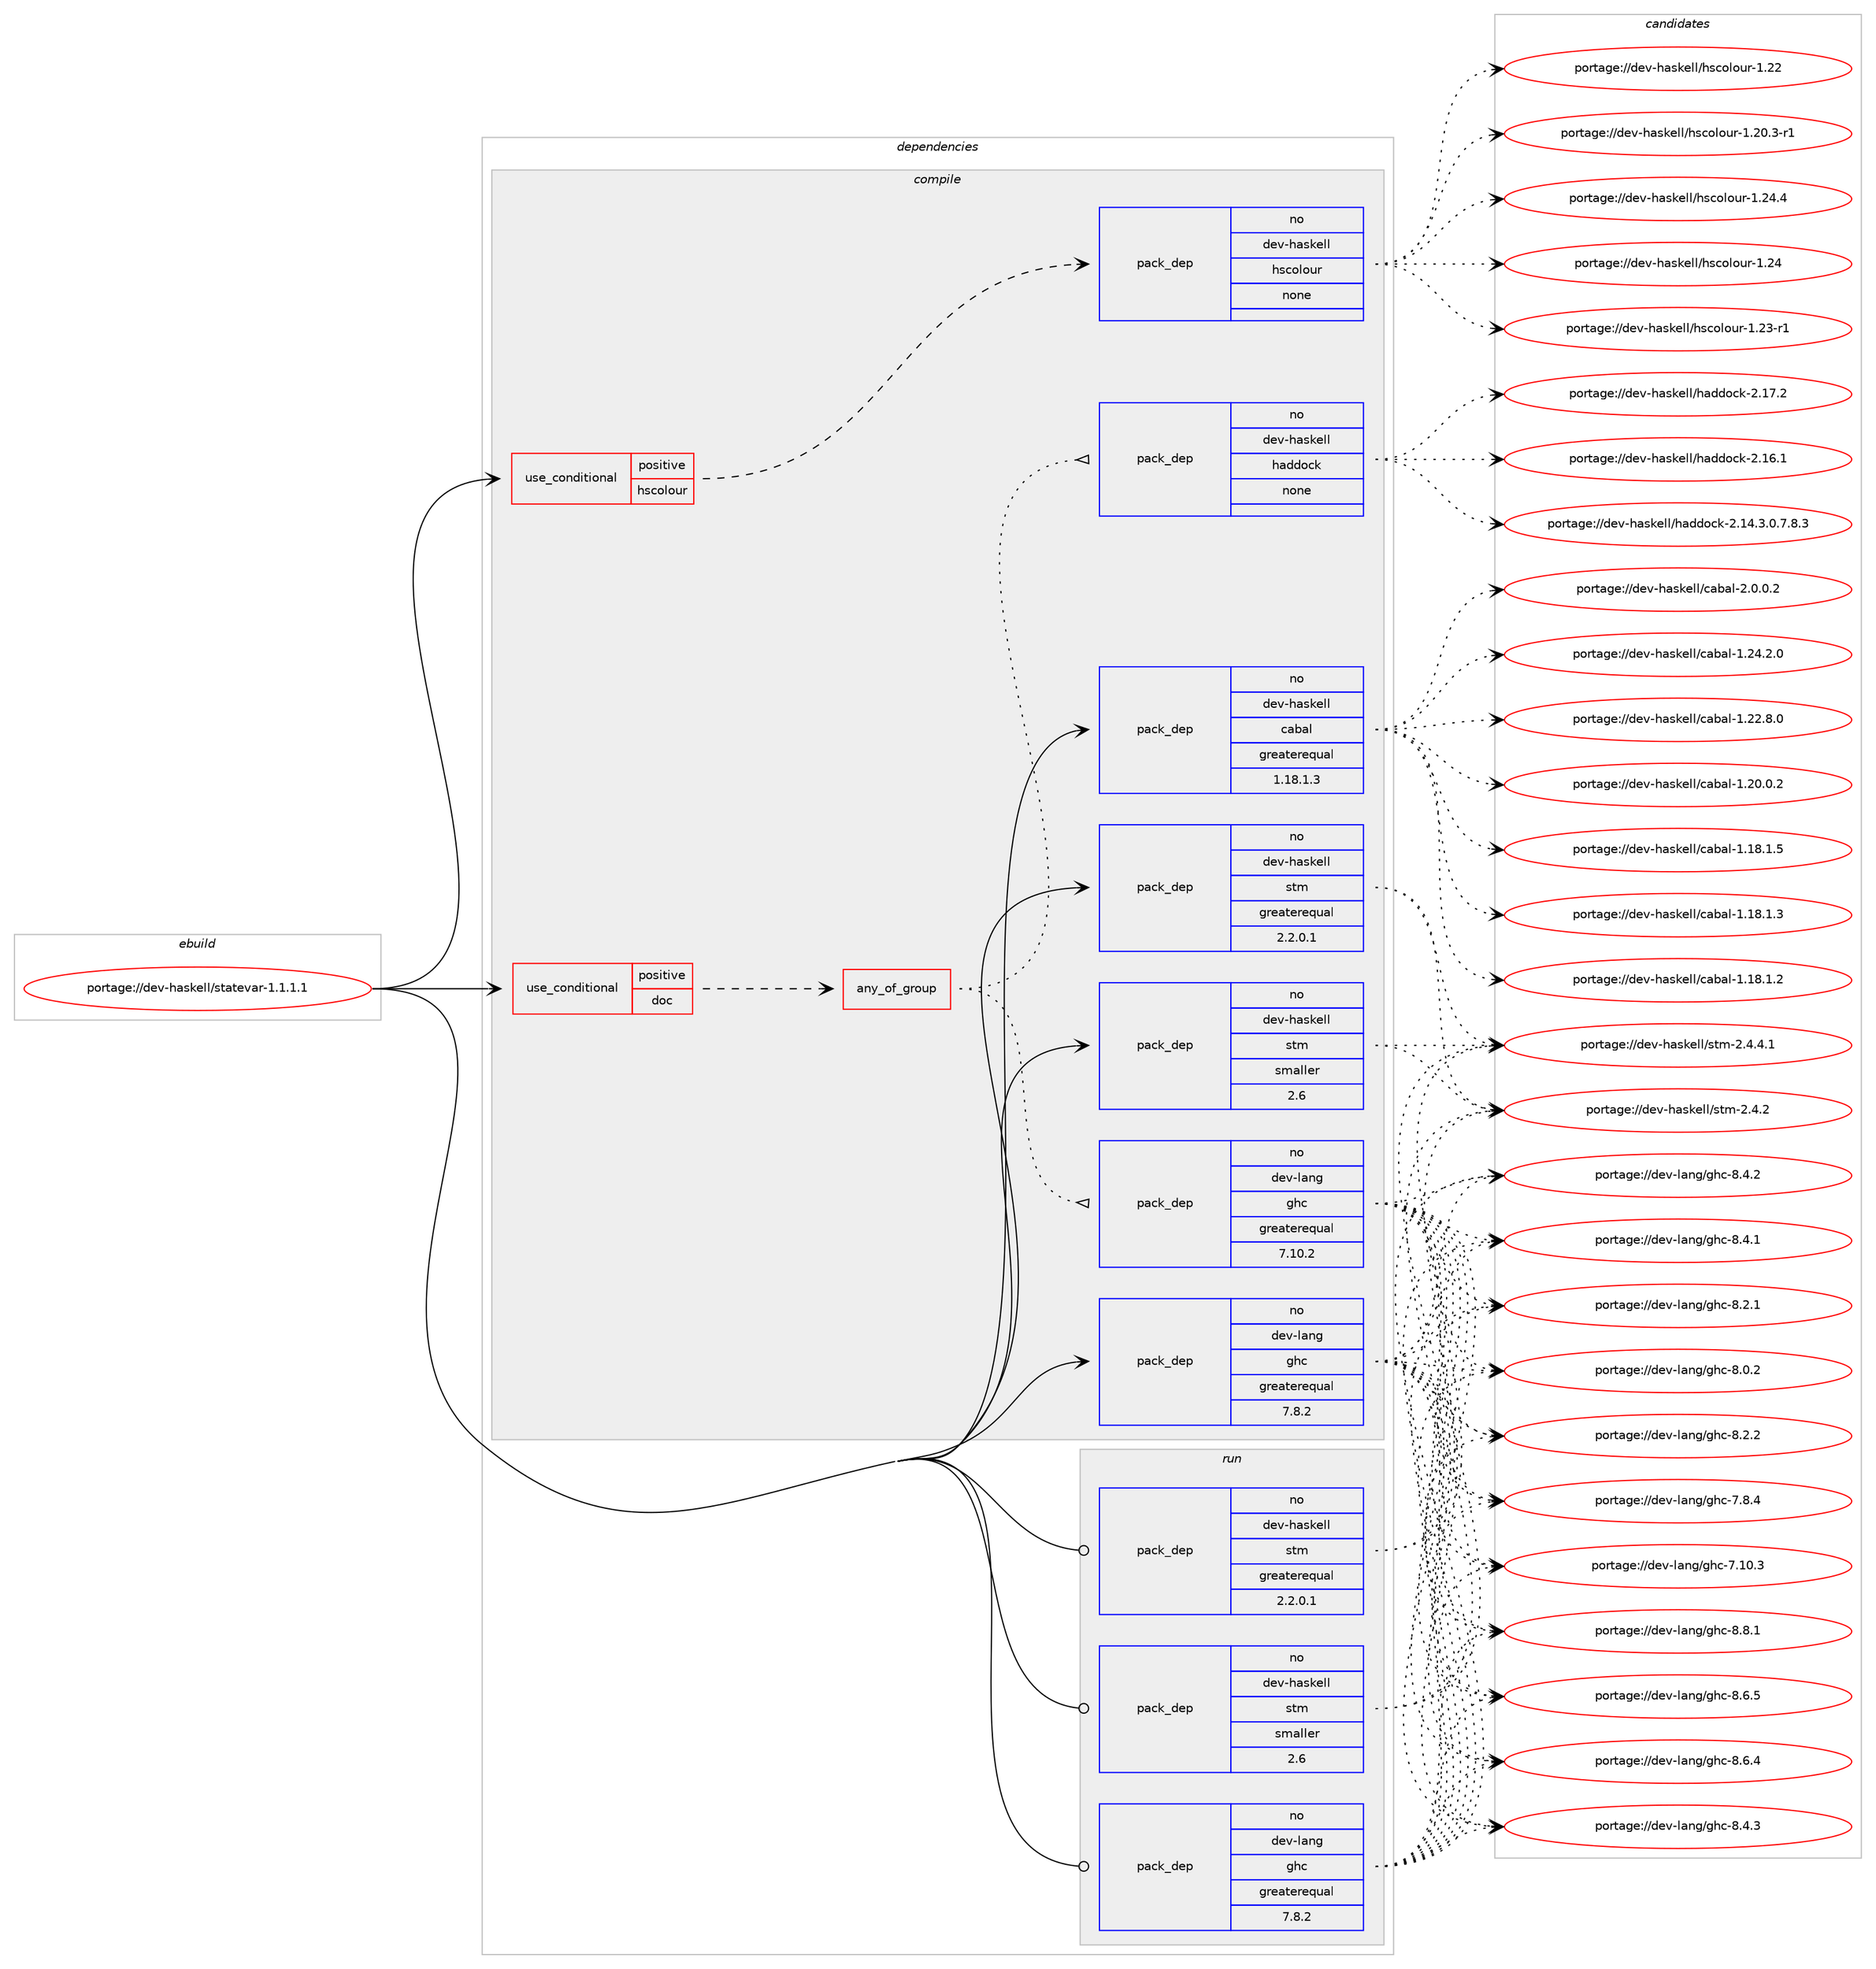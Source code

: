 digraph prolog {

# *************
# Graph options
# *************

newrank=true;
concentrate=true;
compound=true;
graph [rankdir=LR,fontname=Helvetica,fontsize=10,ranksep=1.5];#, ranksep=2.5, nodesep=0.2];
edge  [arrowhead=vee];
node  [fontname=Helvetica,fontsize=10];

# **********
# The ebuild
# **********

subgraph cluster_leftcol {
color=gray;
label=<<i>ebuild</i>>;
id [label="portage://dev-haskell/statevar-1.1.1.1", color=red, width=4, href="../dev-haskell/statevar-1.1.1.1.svg"];
}

# ****************
# The dependencies
# ****************

subgraph cluster_midcol {
color=gray;
label=<<i>dependencies</i>>;
subgraph cluster_compile {
fillcolor="#eeeeee";
style=filled;
label=<<i>compile</i>>;
subgraph cond131672 {
dependency544011 [label=<<TABLE BORDER="0" CELLBORDER="1" CELLSPACING="0" CELLPADDING="4"><TR><TD ROWSPAN="3" CELLPADDING="10">use_conditional</TD></TR><TR><TD>positive</TD></TR><TR><TD>doc</TD></TR></TABLE>>, shape=none, color=red];
subgraph any5732 {
dependency544012 [label=<<TABLE BORDER="0" CELLBORDER="1" CELLSPACING="0" CELLPADDING="4"><TR><TD CELLPADDING="10">any_of_group</TD></TR></TABLE>>, shape=none, color=red];subgraph pack406370 {
dependency544013 [label=<<TABLE BORDER="0" CELLBORDER="1" CELLSPACING="0" CELLPADDING="4" WIDTH="220"><TR><TD ROWSPAN="6" CELLPADDING="30">pack_dep</TD></TR><TR><TD WIDTH="110">no</TD></TR><TR><TD>dev-haskell</TD></TR><TR><TD>haddock</TD></TR><TR><TD>none</TD></TR><TR><TD></TD></TR></TABLE>>, shape=none, color=blue];
}
dependency544012:e -> dependency544013:w [weight=20,style="dotted",arrowhead="oinv"];
subgraph pack406371 {
dependency544014 [label=<<TABLE BORDER="0" CELLBORDER="1" CELLSPACING="0" CELLPADDING="4" WIDTH="220"><TR><TD ROWSPAN="6" CELLPADDING="30">pack_dep</TD></TR><TR><TD WIDTH="110">no</TD></TR><TR><TD>dev-lang</TD></TR><TR><TD>ghc</TD></TR><TR><TD>greaterequal</TD></TR><TR><TD>7.10.2</TD></TR></TABLE>>, shape=none, color=blue];
}
dependency544012:e -> dependency544014:w [weight=20,style="dotted",arrowhead="oinv"];
}
dependency544011:e -> dependency544012:w [weight=20,style="dashed",arrowhead="vee"];
}
id:e -> dependency544011:w [weight=20,style="solid",arrowhead="vee"];
subgraph cond131673 {
dependency544015 [label=<<TABLE BORDER="0" CELLBORDER="1" CELLSPACING="0" CELLPADDING="4"><TR><TD ROWSPAN="3" CELLPADDING="10">use_conditional</TD></TR><TR><TD>positive</TD></TR><TR><TD>hscolour</TD></TR></TABLE>>, shape=none, color=red];
subgraph pack406372 {
dependency544016 [label=<<TABLE BORDER="0" CELLBORDER="1" CELLSPACING="0" CELLPADDING="4" WIDTH="220"><TR><TD ROWSPAN="6" CELLPADDING="30">pack_dep</TD></TR><TR><TD WIDTH="110">no</TD></TR><TR><TD>dev-haskell</TD></TR><TR><TD>hscolour</TD></TR><TR><TD>none</TD></TR><TR><TD></TD></TR></TABLE>>, shape=none, color=blue];
}
dependency544015:e -> dependency544016:w [weight=20,style="dashed",arrowhead="vee"];
}
id:e -> dependency544015:w [weight=20,style="solid",arrowhead="vee"];
subgraph pack406373 {
dependency544017 [label=<<TABLE BORDER="0" CELLBORDER="1" CELLSPACING="0" CELLPADDING="4" WIDTH="220"><TR><TD ROWSPAN="6" CELLPADDING="30">pack_dep</TD></TR><TR><TD WIDTH="110">no</TD></TR><TR><TD>dev-haskell</TD></TR><TR><TD>cabal</TD></TR><TR><TD>greaterequal</TD></TR><TR><TD>1.18.1.3</TD></TR></TABLE>>, shape=none, color=blue];
}
id:e -> dependency544017:w [weight=20,style="solid",arrowhead="vee"];
subgraph pack406374 {
dependency544018 [label=<<TABLE BORDER="0" CELLBORDER="1" CELLSPACING="0" CELLPADDING="4" WIDTH="220"><TR><TD ROWSPAN="6" CELLPADDING="30">pack_dep</TD></TR><TR><TD WIDTH="110">no</TD></TR><TR><TD>dev-haskell</TD></TR><TR><TD>stm</TD></TR><TR><TD>greaterequal</TD></TR><TR><TD>2.2.0.1</TD></TR></TABLE>>, shape=none, color=blue];
}
id:e -> dependency544018:w [weight=20,style="solid",arrowhead="vee"];
subgraph pack406375 {
dependency544019 [label=<<TABLE BORDER="0" CELLBORDER="1" CELLSPACING="0" CELLPADDING="4" WIDTH="220"><TR><TD ROWSPAN="6" CELLPADDING="30">pack_dep</TD></TR><TR><TD WIDTH="110">no</TD></TR><TR><TD>dev-haskell</TD></TR><TR><TD>stm</TD></TR><TR><TD>smaller</TD></TR><TR><TD>2.6</TD></TR></TABLE>>, shape=none, color=blue];
}
id:e -> dependency544019:w [weight=20,style="solid",arrowhead="vee"];
subgraph pack406376 {
dependency544020 [label=<<TABLE BORDER="0" CELLBORDER="1" CELLSPACING="0" CELLPADDING="4" WIDTH="220"><TR><TD ROWSPAN="6" CELLPADDING="30">pack_dep</TD></TR><TR><TD WIDTH="110">no</TD></TR><TR><TD>dev-lang</TD></TR><TR><TD>ghc</TD></TR><TR><TD>greaterequal</TD></TR><TR><TD>7.8.2</TD></TR></TABLE>>, shape=none, color=blue];
}
id:e -> dependency544020:w [weight=20,style="solid",arrowhead="vee"];
}
subgraph cluster_compileandrun {
fillcolor="#eeeeee";
style=filled;
label=<<i>compile and run</i>>;
}
subgraph cluster_run {
fillcolor="#eeeeee";
style=filled;
label=<<i>run</i>>;
subgraph pack406377 {
dependency544021 [label=<<TABLE BORDER="0" CELLBORDER="1" CELLSPACING="0" CELLPADDING="4" WIDTH="220"><TR><TD ROWSPAN="6" CELLPADDING="30">pack_dep</TD></TR><TR><TD WIDTH="110">no</TD></TR><TR><TD>dev-haskell</TD></TR><TR><TD>stm</TD></TR><TR><TD>greaterequal</TD></TR><TR><TD>2.2.0.1</TD></TR></TABLE>>, shape=none, color=blue];
}
id:e -> dependency544021:w [weight=20,style="solid",arrowhead="odot"];
subgraph pack406378 {
dependency544022 [label=<<TABLE BORDER="0" CELLBORDER="1" CELLSPACING="0" CELLPADDING="4" WIDTH="220"><TR><TD ROWSPAN="6" CELLPADDING="30">pack_dep</TD></TR><TR><TD WIDTH="110">no</TD></TR><TR><TD>dev-haskell</TD></TR><TR><TD>stm</TD></TR><TR><TD>smaller</TD></TR><TR><TD>2.6</TD></TR></TABLE>>, shape=none, color=blue];
}
id:e -> dependency544022:w [weight=20,style="solid",arrowhead="odot"];
subgraph pack406379 {
dependency544023 [label=<<TABLE BORDER="0" CELLBORDER="1" CELLSPACING="0" CELLPADDING="4" WIDTH="220"><TR><TD ROWSPAN="6" CELLPADDING="30">pack_dep</TD></TR><TR><TD WIDTH="110">no</TD></TR><TR><TD>dev-lang</TD></TR><TR><TD>ghc</TD></TR><TR><TD>greaterequal</TD></TR><TR><TD>7.8.2</TD></TR></TABLE>>, shape=none, color=blue];
}
id:e -> dependency544023:w [weight=20,style="solid",arrowhead="odot"];
}
}

# **************
# The candidates
# **************

subgraph cluster_choices {
rank=same;
color=gray;
label=<<i>candidates</i>>;

subgraph choice406370 {
color=black;
nodesep=1;
choice100101118451049711510710110810847104971001001119910745504649554650 [label="portage://dev-haskell/haddock-2.17.2", color=red, width=4,href="../dev-haskell/haddock-2.17.2.svg"];
choice100101118451049711510710110810847104971001001119910745504649544649 [label="portage://dev-haskell/haddock-2.16.1", color=red, width=4,href="../dev-haskell/haddock-2.16.1.svg"];
choice1001011184510497115107101108108471049710010011199107455046495246514648465546564651 [label="portage://dev-haskell/haddock-2.14.3.0.7.8.3", color=red, width=4,href="../dev-haskell/haddock-2.14.3.0.7.8.3.svg"];
dependency544013:e -> choice100101118451049711510710110810847104971001001119910745504649554650:w [style=dotted,weight="100"];
dependency544013:e -> choice100101118451049711510710110810847104971001001119910745504649544649:w [style=dotted,weight="100"];
dependency544013:e -> choice1001011184510497115107101108108471049710010011199107455046495246514648465546564651:w [style=dotted,weight="100"];
}
subgraph choice406371 {
color=black;
nodesep=1;
choice10010111845108971101034710310499455646564649 [label="portage://dev-lang/ghc-8.8.1", color=red, width=4,href="../dev-lang/ghc-8.8.1.svg"];
choice10010111845108971101034710310499455646544653 [label="portage://dev-lang/ghc-8.6.5", color=red, width=4,href="../dev-lang/ghc-8.6.5.svg"];
choice10010111845108971101034710310499455646544652 [label="portage://dev-lang/ghc-8.6.4", color=red, width=4,href="../dev-lang/ghc-8.6.4.svg"];
choice10010111845108971101034710310499455646524651 [label="portage://dev-lang/ghc-8.4.3", color=red, width=4,href="../dev-lang/ghc-8.4.3.svg"];
choice10010111845108971101034710310499455646524650 [label="portage://dev-lang/ghc-8.4.2", color=red, width=4,href="../dev-lang/ghc-8.4.2.svg"];
choice10010111845108971101034710310499455646524649 [label="portage://dev-lang/ghc-8.4.1", color=red, width=4,href="../dev-lang/ghc-8.4.1.svg"];
choice10010111845108971101034710310499455646504650 [label="portage://dev-lang/ghc-8.2.2", color=red, width=4,href="../dev-lang/ghc-8.2.2.svg"];
choice10010111845108971101034710310499455646504649 [label="portage://dev-lang/ghc-8.2.1", color=red, width=4,href="../dev-lang/ghc-8.2.1.svg"];
choice10010111845108971101034710310499455646484650 [label="portage://dev-lang/ghc-8.0.2", color=red, width=4,href="../dev-lang/ghc-8.0.2.svg"];
choice10010111845108971101034710310499455546564652 [label="portage://dev-lang/ghc-7.8.4", color=red, width=4,href="../dev-lang/ghc-7.8.4.svg"];
choice1001011184510897110103471031049945554649484651 [label="portage://dev-lang/ghc-7.10.3", color=red, width=4,href="../dev-lang/ghc-7.10.3.svg"];
dependency544014:e -> choice10010111845108971101034710310499455646564649:w [style=dotted,weight="100"];
dependency544014:e -> choice10010111845108971101034710310499455646544653:w [style=dotted,weight="100"];
dependency544014:e -> choice10010111845108971101034710310499455646544652:w [style=dotted,weight="100"];
dependency544014:e -> choice10010111845108971101034710310499455646524651:w [style=dotted,weight="100"];
dependency544014:e -> choice10010111845108971101034710310499455646524650:w [style=dotted,weight="100"];
dependency544014:e -> choice10010111845108971101034710310499455646524649:w [style=dotted,weight="100"];
dependency544014:e -> choice10010111845108971101034710310499455646504650:w [style=dotted,weight="100"];
dependency544014:e -> choice10010111845108971101034710310499455646504649:w [style=dotted,weight="100"];
dependency544014:e -> choice10010111845108971101034710310499455646484650:w [style=dotted,weight="100"];
dependency544014:e -> choice10010111845108971101034710310499455546564652:w [style=dotted,weight="100"];
dependency544014:e -> choice1001011184510897110103471031049945554649484651:w [style=dotted,weight="100"];
}
subgraph choice406372 {
color=black;
nodesep=1;
choice1001011184510497115107101108108471041159911110811111711445494650524652 [label="portage://dev-haskell/hscolour-1.24.4", color=red, width=4,href="../dev-haskell/hscolour-1.24.4.svg"];
choice100101118451049711510710110810847104115991111081111171144549465052 [label="portage://dev-haskell/hscolour-1.24", color=red, width=4,href="../dev-haskell/hscolour-1.24.svg"];
choice1001011184510497115107101108108471041159911110811111711445494650514511449 [label="portage://dev-haskell/hscolour-1.23-r1", color=red, width=4,href="../dev-haskell/hscolour-1.23-r1.svg"];
choice100101118451049711510710110810847104115991111081111171144549465050 [label="portage://dev-haskell/hscolour-1.22", color=red, width=4,href="../dev-haskell/hscolour-1.22.svg"];
choice10010111845104971151071011081084710411599111108111117114454946504846514511449 [label="portage://dev-haskell/hscolour-1.20.3-r1", color=red, width=4,href="../dev-haskell/hscolour-1.20.3-r1.svg"];
dependency544016:e -> choice1001011184510497115107101108108471041159911110811111711445494650524652:w [style=dotted,weight="100"];
dependency544016:e -> choice100101118451049711510710110810847104115991111081111171144549465052:w [style=dotted,weight="100"];
dependency544016:e -> choice1001011184510497115107101108108471041159911110811111711445494650514511449:w [style=dotted,weight="100"];
dependency544016:e -> choice100101118451049711510710110810847104115991111081111171144549465050:w [style=dotted,weight="100"];
dependency544016:e -> choice10010111845104971151071011081084710411599111108111117114454946504846514511449:w [style=dotted,weight="100"];
}
subgraph choice406373 {
color=black;
nodesep=1;
choice100101118451049711510710110810847999798971084550464846484650 [label="portage://dev-haskell/cabal-2.0.0.2", color=red, width=4,href="../dev-haskell/cabal-2.0.0.2.svg"];
choice10010111845104971151071011081084799979897108454946505246504648 [label="portage://dev-haskell/cabal-1.24.2.0", color=red, width=4,href="../dev-haskell/cabal-1.24.2.0.svg"];
choice10010111845104971151071011081084799979897108454946505046564648 [label="portage://dev-haskell/cabal-1.22.8.0", color=red, width=4,href="../dev-haskell/cabal-1.22.8.0.svg"];
choice10010111845104971151071011081084799979897108454946504846484650 [label="portage://dev-haskell/cabal-1.20.0.2", color=red, width=4,href="../dev-haskell/cabal-1.20.0.2.svg"];
choice10010111845104971151071011081084799979897108454946495646494653 [label="portage://dev-haskell/cabal-1.18.1.5", color=red, width=4,href="../dev-haskell/cabal-1.18.1.5.svg"];
choice10010111845104971151071011081084799979897108454946495646494651 [label="portage://dev-haskell/cabal-1.18.1.3", color=red, width=4,href="../dev-haskell/cabal-1.18.1.3.svg"];
choice10010111845104971151071011081084799979897108454946495646494650 [label="portage://dev-haskell/cabal-1.18.1.2", color=red, width=4,href="../dev-haskell/cabal-1.18.1.2.svg"];
dependency544017:e -> choice100101118451049711510710110810847999798971084550464846484650:w [style=dotted,weight="100"];
dependency544017:e -> choice10010111845104971151071011081084799979897108454946505246504648:w [style=dotted,weight="100"];
dependency544017:e -> choice10010111845104971151071011081084799979897108454946505046564648:w [style=dotted,weight="100"];
dependency544017:e -> choice10010111845104971151071011081084799979897108454946504846484650:w [style=dotted,weight="100"];
dependency544017:e -> choice10010111845104971151071011081084799979897108454946495646494653:w [style=dotted,weight="100"];
dependency544017:e -> choice10010111845104971151071011081084799979897108454946495646494651:w [style=dotted,weight="100"];
dependency544017:e -> choice10010111845104971151071011081084799979897108454946495646494650:w [style=dotted,weight="100"];
}
subgraph choice406374 {
color=black;
nodesep=1;
choice1001011184510497115107101108108471151161094550465246524649 [label="portage://dev-haskell/stm-2.4.4.1", color=red, width=4,href="../dev-haskell/stm-2.4.4.1.svg"];
choice100101118451049711510710110810847115116109455046524650 [label="portage://dev-haskell/stm-2.4.2", color=red, width=4,href="../dev-haskell/stm-2.4.2.svg"];
dependency544018:e -> choice1001011184510497115107101108108471151161094550465246524649:w [style=dotted,weight="100"];
dependency544018:e -> choice100101118451049711510710110810847115116109455046524650:w [style=dotted,weight="100"];
}
subgraph choice406375 {
color=black;
nodesep=1;
choice1001011184510497115107101108108471151161094550465246524649 [label="portage://dev-haskell/stm-2.4.4.1", color=red, width=4,href="../dev-haskell/stm-2.4.4.1.svg"];
choice100101118451049711510710110810847115116109455046524650 [label="portage://dev-haskell/stm-2.4.2", color=red, width=4,href="../dev-haskell/stm-2.4.2.svg"];
dependency544019:e -> choice1001011184510497115107101108108471151161094550465246524649:w [style=dotted,weight="100"];
dependency544019:e -> choice100101118451049711510710110810847115116109455046524650:w [style=dotted,weight="100"];
}
subgraph choice406376 {
color=black;
nodesep=1;
choice10010111845108971101034710310499455646564649 [label="portage://dev-lang/ghc-8.8.1", color=red, width=4,href="../dev-lang/ghc-8.8.1.svg"];
choice10010111845108971101034710310499455646544653 [label="portage://dev-lang/ghc-8.6.5", color=red, width=4,href="../dev-lang/ghc-8.6.5.svg"];
choice10010111845108971101034710310499455646544652 [label="portage://dev-lang/ghc-8.6.4", color=red, width=4,href="../dev-lang/ghc-8.6.4.svg"];
choice10010111845108971101034710310499455646524651 [label="portage://dev-lang/ghc-8.4.3", color=red, width=4,href="../dev-lang/ghc-8.4.3.svg"];
choice10010111845108971101034710310499455646524650 [label="portage://dev-lang/ghc-8.4.2", color=red, width=4,href="../dev-lang/ghc-8.4.2.svg"];
choice10010111845108971101034710310499455646524649 [label="portage://dev-lang/ghc-8.4.1", color=red, width=4,href="../dev-lang/ghc-8.4.1.svg"];
choice10010111845108971101034710310499455646504650 [label="portage://dev-lang/ghc-8.2.2", color=red, width=4,href="../dev-lang/ghc-8.2.2.svg"];
choice10010111845108971101034710310499455646504649 [label="portage://dev-lang/ghc-8.2.1", color=red, width=4,href="../dev-lang/ghc-8.2.1.svg"];
choice10010111845108971101034710310499455646484650 [label="portage://dev-lang/ghc-8.0.2", color=red, width=4,href="../dev-lang/ghc-8.0.2.svg"];
choice10010111845108971101034710310499455546564652 [label="portage://dev-lang/ghc-7.8.4", color=red, width=4,href="../dev-lang/ghc-7.8.4.svg"];
choice1001011184510897110103471031049945554649484651 [label="portage://dev-lang/ghc-7.10.3", color=red, width=4,href="../dev-lang/ghc-7.10.3.svg"];
dependency544020:e -> choice10010111845108971101034710310499455646564649:w [style=dotted,weight="100"];
dependency544020:e -> choice10010111845108971101034710310499455646544653:w [style=dotted,weight="100"];
dependency544020:e -> choice10010111845108971101034710310499455646544652:w [style=dotted,weight="100"];
dependency544020:e -> choice10010111845108971101034710310499455646524651:w [style=dotted,weight="100"];
dependency544020:e -> choice10010111845108971101034710310499455646524650:w [style=dotted,weight="100"];
dependency544020:e -> choice10010111845108971101034710310499455646524649:w [style=dotted,weight="100"];
dependency544020:e -> choice10010111845108971101034710310499455646504650:w [style=dotted,weight="100"];
dependency544020:e -> choice10010111845108971101034710310499455646504649:w [style=dotted,weight="100"];
dependency544020:e -> choice10010111845108971101034710310499455646484650:w [style=dotted,weight="100"];
dependency544020:e -> choice10010111845108971101034710310499455546564652:w [style=dotted,weight="100"];
dependency544020:e -> choice1001011184510897110103471031049945554649484651:w [style=dotted,weight="100"];
}
subgraph choice406377 {
color=black;
nodesep=1;
choice1001011184510497115107101108108471151161094550465246524649 [label="portage://dev-haskell/stm-2.4.4.1", color=red, width=4,href="../dev-haskell/stm-2.4.4.1.svg"];
choice100101118451049711510710110810847115116109455046524650 [label="portage://dev-haskell/stm-2.4.2", color=red, width=4,href="../dev-haskell/stm-2.4.2.svg"];
dependency544021:e -> choice1001011184510497115107101108108471151161094550465246524649:w [style=dotted,weight="100"];
dependency544021:e -> choice100101118451049711510710110810847115116109455046524650:w [style=dotted,weight="100"];
}
subgraph choice406378 {
color=black;
nodesep=1;
choice1001011184510497115107101108108471151161094550465246524649 [label="portage://dev-haskell/stm-2.4.4.1", color=red, width=4,href="../dev-haskell/stm-2.4.4.1.svg"];
choice100101118451049711510710110810847115116109455046524650 [label="portage://dev-haskell/stm-2.4.2", color=red, width=4,href="../dev-haskell/stm-2.4.2.svg"];
dependency544022:e -> choice1001011184510497115107101108108471151161094550465246524649:w [style=dotted,weight="100"];
dependency544022:e -> choice100101118451049711510710110810847115116109455046524650:w [style=dotted,weight="100"];
}
subgraph choice406379 {
color=black;
nodesep=1;
choice10010111845108971101034710310499455646564649 [label="portage://dev-lang/ghc-8.8.1", color=red, width=4,href="../dev-lang/ghc-8.8.1.svg"];
choice10010111845108971101034710310499455646544653 [label="portage://dev-lang/ghc-8.6.5", color=red, width=4,href="../dev-lang/ghc-8.6.5.svg"];
choice10010111845108971101034710310499455646544652 [label="portage://dev-lang/ghc-8.6.4", color=red, width=4,href="../dev-lang/ghc-8.6.4.svg"];
choice10010111845108971101034710310499455646524651 [label="portage://dev-lang/ghc-8.4.3", color=red, width=4,href="../dev-lang/ghc-8.4.3.svg"];
choice10010111845108971101034710310499455646524650 [label="portage://dev-lang/ghc-8.4.2", color=red, width=4,href="../dev-lang/ghc-8.4.2.svg"];
choice10010111845108971101034710310499455646524649 [label="portage://dev-lang/ghc-8.4.1", color=red, width=4,href="../dev-lang/ghc-8.4.1.svg"];
choice10010111845108971101034710310499455646504650 [label="portage://dev-lang/ghc-8.2.2", color=red, width=4,href="../dev-lang/ghc-8.2.2.svg"];
choice10010111845108971101034710310499455646504649 [label="portage://dev-lang/ghc-8.2.1", color=red, width=4,href="../dev-lang/ghc-8.2.1.svg"];
choice10010111845108971101034710310499455646484650 [label="portage://dev-lang/ghc-8.0.2", color=red, width=4,href="../dev-lang/ghc-8.0.2.svg"];
choice10010111845108971101034710310499455546564652 [label="portage://dev-lang/ghc-7.8.4", color=red, width=4,href="../dev-lang/ghc-7.8.4.svg"];
choice1001011184510897110103471031049945554649484651 [label="portage://dev-lang/ghc-7.10.3", color=red, width=4,href="../dev-lang/ghc-7.10.3.svg"];
dependency544023:e -> choice10010111845108971101034710310499455646564649:w [style=dotted,weight="100"];
dependency544023:e -> choice10010111845108971101034710310499455646544653:w [style=dotted,weight="100"];
dependency544023:e -> choice10010111845108971101034710310499455646544652:w [style=dotted,weight="100"];
dependency544023:e -> choice10010111845108971101034710310499455646524651:w [style=dotted,weight="100"];
dependency544023:e -> choice10010111845108971101034710310499455646524650:w [style=dotted,weight="100"];
dependency544023:e -> choice10010111845108971101034710310499455646524649:w [style=dotted,weight="100"];
dependency544023:e -> choice10010111845108971101034710310499455646504650:w [style=dotted,weight="100"];
dependency544023:e -> choice10010111845108971101034710310499455646504649:w [style=dotted,weight="100"];
dependency544023:e -> choice10010111845108971101034710310499455646484650:w [style=dotted,weight="100"];
dependency544023:e -> choice10010111845108971101034710310499455546564652:w [style=dotted,weight="100"];
dependency544023:e -> choice1001011184510897110103471031049945554649484651:w [style=dotted,weight="100"];
}
}

}

